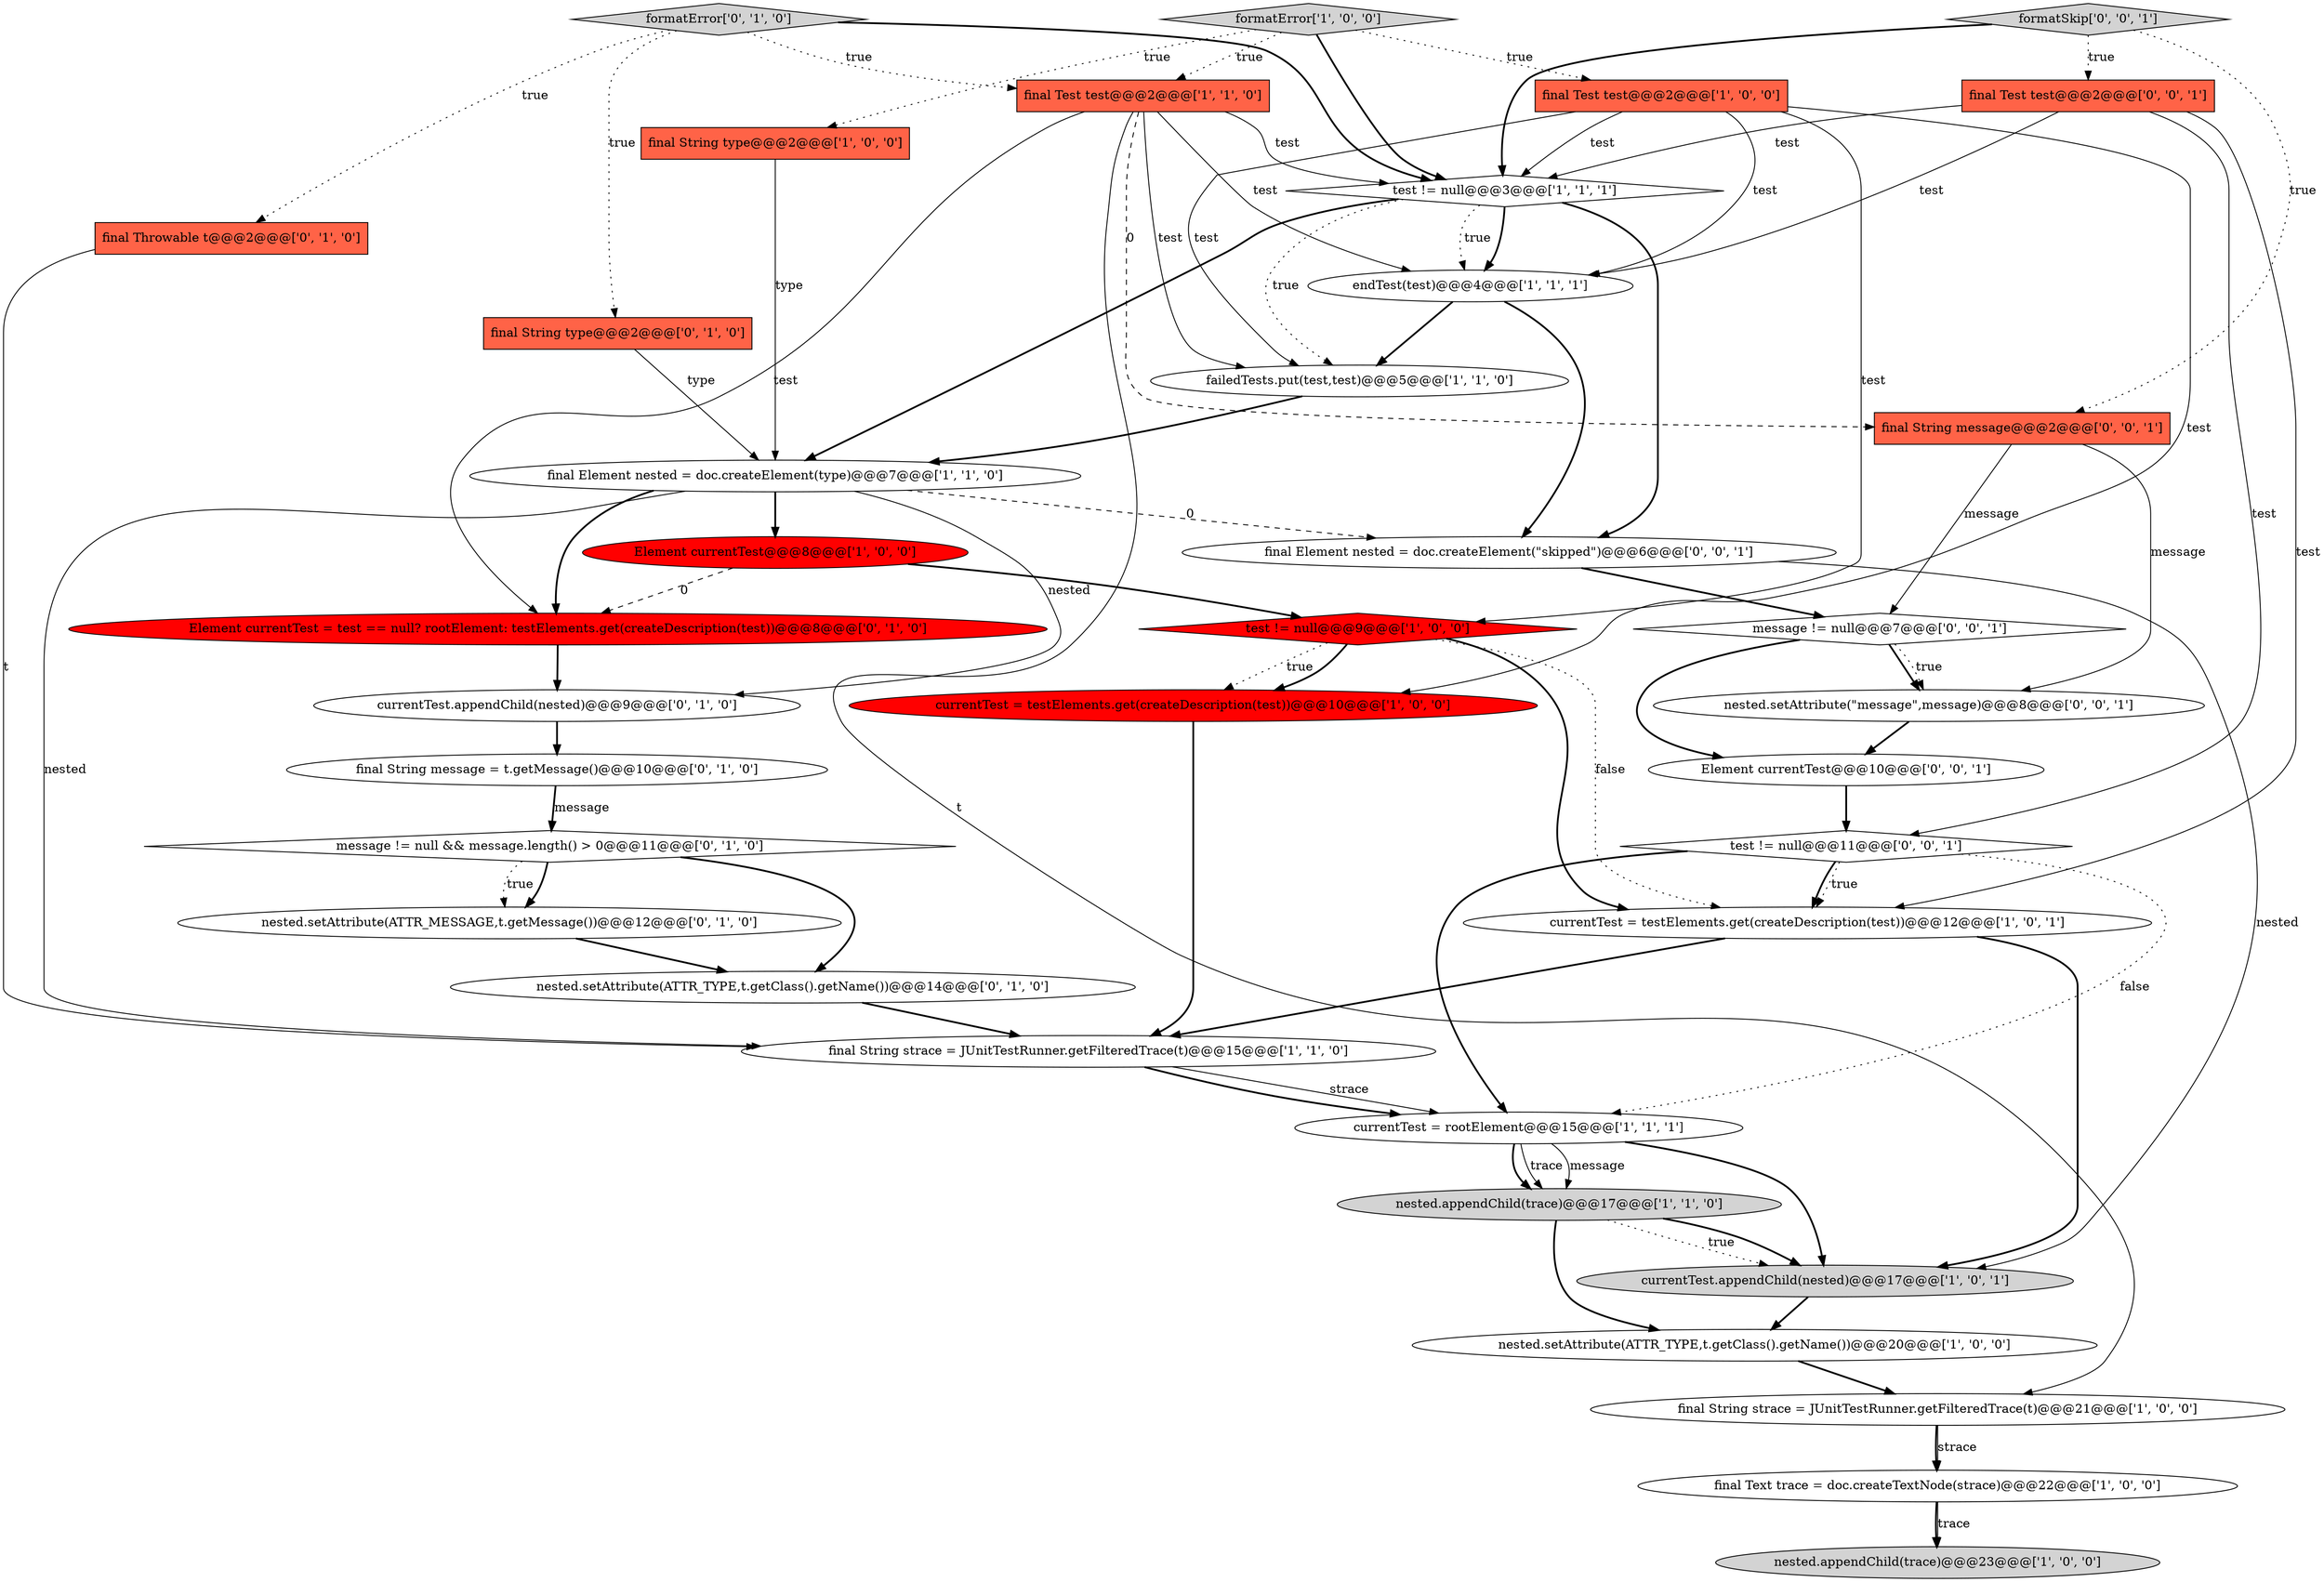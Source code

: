 digraph {
33 [style = filled, label = "nested.setAttribute(\"message\",message)@@@8@@@['0', '0', '1']", fillcolor = white, shape = ellipse image = "AAA0AAABBB3BBB"];
25 [style = filled, label = "nested.setAttribute(ATTR_MESSAGE,t.getMessage())@@@12@@@['0', '1', '0']", fillcolor = white, shape = ellipse image = "AAA0AAABBB2BBB"];
27 [style = filled, label = "nested.setAttribute(ATTR_TYPE,t.getClass().getName())@@@14@@@['0', '1', '0']", fillcolor = white, shape = ellipse image = "AAA0AAABBB2BBB"];
18 [style = filled, label = "endTest(test)@@@4@@@['1', '1', '1']", fillcolor = white, shape = ellipse image = "AAA0AAABBB1BBB"];
6 [style = filled, label = "currentTest.appendChild(nested)@@@17@@@['1', '0', '1']", fillcolor = lightgray, shape = ellipse image = "AAA0AAABBB1BBB"];
12 [style = filled, label = "currentTest = testElements.get(createDescription(test))@@@10@@@['1', '0', '0']", fillcolor = red, shape = ellipse image = "AAA1AAABBB1BBB"];
17 [style = filled, label = "final String strace = JUnitTestRunner.getFilteredTrace(t)@@@21@@@['1', '0', '0']", fillcolor = white, shape = ellipse image = "AAA0AAABBB1BBB"];
28 [style = filled, label = "final String type@@@2@@@['0', '1', '0']", fillcolor = tomato, shape = box image = "AAA0AAABBB2BBB"];
34 [style = filled, label = "final Test test@@@2@@@['0', '0', '1']", fillcolor = tomato, shape = box image = "AAA0AAABBB3BBB"];
2 [style = filled, label = "final Test test@@@2@@@['1', '0', '0']", fillcolor = tomato, shape = box image = "AAA0AAABBB1BBB"];
13 [style = filled, label = "currentTest = testElements.get(createDescription(test))@@@12@@@['1', '0', '1']", fillcolor = white, shape = ellipse image = "AAA0AAABBB1BBB"];
35 [style = filled, label = "final String message@@@2@@@['0', '0', '1']", fillcolor = tomato, shape = box image = "AAA0AAABBB3BBB"];
20 [style = filled, label = "final Throwable t@@@2@@@['0', '1', '0']", fillcolor = tomato, shape = box image = "AAA0AAABBB2BBB"];
29 [style = filled, label = "final Element nested = doc.createElement(\"skipped\")@@@6@@@['0', '0', '1']", fillcolor = white, shape = ellipse image = "AAA0AAABBB3BBB"];
7 [style = filled, label = "final String type@@@2@@@['1', '0', '0']", fillcolor = tomato, shape = box image = "AAA0AAABBB1BBB"];
0 [style = filled, label = "test != null@@@9@@@['1', '0', '0']", fillcolor = red, shape = diamond image = "AAA1AAABBB1BBB"];
9 [style = filled, label = "final Text trace = doc.createTextNode(strace)@@@22@@@['1', '0', '0']", fillcolor = white, shape = ellipse image = "AAA0AAABBB1BBB"];
26 [style = filled, label = "final String message = t.getMessage()@@@10@@@['0', '1', '0']", fillcolor = white, shape = ellipse image = "AAA0AAABBB2BBB"];
1 [style = filled, label = "currentTest = rootElement@@@15@@@['1', '1', '1']", fillcolor = white, shape = ellipse image = "AAA0AAABBB1BBB"];
31 [style = filled, label = "Element currentTest@@@10@@@['0', '0', '1']", fillcolor = white, shape = ellipse image = "AAA0AAABBB3BBB"];
22 [style = filled, label = "message != null && message.length() > 0@@@11@@@['0', '1', '0']", fillcolor = white, shape = diamond image = "AAA0AAABBB2BBB"];
15 [style = filled, label = "failedTests.put(test,test)@@@5@@@['1', '1', '0']", fillcolor = white, shape = ellipse image = "AAA0AAABBB1BBB"];
10 [style = filled, label = "final Element nested = doc.createElement(type)@@@7@@@['1', '1', '0']", fillcolor = white, shape = ellipse image = "AAA0AAABBB1BBB"];
4 [style = filled, label = "final String strace = JUnitTestRunner.getFilteredTrace(t)@@@15@@@['1', '1', '0']", fillcolor = white, shape = ellipse image = "AAA0AAABBB1BBB"];
14 [style = filled, label = "final Test test@@@2@@@['1', '1', '0']", fillcolor = tomato, shape = box image = "AAA0AAABBB1BBB"];
8 [style = filled, label = "test != null@@@3@@@['1', '1', '1']", fillcolor = white, shape = diamond image = "AAA0AAABBB1BBB"];
5 [style = filled, label = "Element currentTest@@@8@@@['1', '0', '0']", fillcolor = red, shape = ellipse image = "AAA1AAABBB1BBB"];
3 [style = filled, label = "formatError['1', '0', '0']", fillcolor = lightgray, shape = diamond image = "AAA0AAABBB1BBB"];
30 [style = filled, label = "test != null@@@11@@@['0', '0', '1']", fillcolor = white, shape = diamond image = "AAA0AAABBB3BBB"];
16 [style = filled, label = "nested.appendChild(trace)@@@17@@@['1', '1', '0']", fillcolor = lightgray, shape = ellipse image = "AAA0AAABBB1BBB"];
21 [style = filled, label = "currentTest.appendChild(nested)@@@9@@@['0', '1', '0']", fillcolor = white, shape = ellipse image = "AAA0AAABBB2BBB"];
24 [style = filled, label = "formatError['0', '1', '0']", fillcolor = lightgray, shape = diamond image = "AAA0AAABBB2BBB"];
11 [style = filled, label = "nested.setAttribute(ATTR_TYPE,t.getClass().getName())@@@20@@@['1', '0', '0']", fillcolor = white, shape = ellipse image = "AAA0AAABBB1BBB"];
32 [style = filled, label = "formatSkip['0', '0', '1']", fillcolor = lightgray, shape = diamond image = "AAA0AAABBB3BBB"];
36 [style = filled, label = "message != null@@@7@@@['0', '0', '1']", fillcolor = white, shape = diamond image = "AAA0AAABBB3BBB"];
23 [style = filled, label = "Element currentTest = test == null? rootElement: testElements.get(createDescription(test))@@@8@@@['0', '1', '0']", fillcolor = red, shape = ellipse image = "AAA1AAABBB2BBB"];
19 [style = filled, label = "nested.appendChild(trace)@@@23@@@['1', '0', '0']", fillcolor = lightgray, shape = ellipse image = "AAA0AAABBB1BBB"];
8->10 [style = bold, label=""];
0->12 [style = dotted, label="true"];
14->15 [style = solid, label="test"];
15->10 [style = bold, label=""];
30->13 [style = bold, label=""];
0->13 [style = bold, label=""];
17->9 [style = bold, label=""];
14->18 [style = solid, label="test"];
2->0 [style = solid, label="test"];
29->6 [style = solid, label="nested"];
26->22 [style = solid, label="message"];
20->4 [style = solid, label="t"];
36->33 [style = bold, label=""];
17->9 [style = solid, label="strace"];
35->33 [style = solid, label="message"];
26->22 [style = bold, label=""];
2->18 [style = solid, label="test"];
21->26 [style = bold, label=""];
5->0 [style = bold, label=""];
4->1 [style = solid, label="strace"];
34->8 [style = solid, label="test"];
6->11 [style = bold, label=""];
16->6 [style = dotted, label="true"];
31->30 [style = bold, label=""];
1->16 [style = solid, label="message"];
30->1 [style = dotted, label="false"];
35->36 [style = solid, label="message"];
14->8 [style = solid, label="test"];
29->36 [style = bold, label=""];
22->25 [style = bold, label=""];
2->8 [style = solid, label="test"];
3->7 [style = dotted, label="true"];
32->35 [style = dotted, label="true"];
8->18 [style = bold, label=""];
5->23 [style = dashed, label="0"];
16->6 [style = bold, label=""];
10->21 [style = solid, label="nested"];
36->31 [style = bold, label=""];
18->15 [style = bold, label=""];
14->23 [style = solid, label="test"];
10->29 [style = dashed, label="0"];
7->10 [style = solid, label="type"];
34->18 [style = solid, label="test"];
25->27 [style = bold, label=""];
2->12 [style = solid, label="test"];
10->4 [style = solid, label="nested"];
1->16 [style = bold, label=""];
8->18 [style = dotted, label="true"];
11->17 [style = bold, label=""];
14->35 [style = dashed, label="0"];
34->30 [style = solid, label="test"];
0->13 [style = dotted, label="false"];
24->8 [style = bold, label=""];
28->10 [style = solid, label="type"];
2->15 [style = solid, label="test"];
32->34 [style = dotted, label="true"];
0->12 [style = bold, label=""];
22->25 [style = dotted, label="true"];
8->15 [style = dotted, label="true"];
3->14 [style = dotted, label="true"];
32->8 [style = bold, label=""];
1->6 [style = bold, label=""];
30->13 [style = dotted, label="true"];
10->5 [style = bold, label=""];
10->23 [style = bold, label=""];
3->8 [style = bold, label=""];
24->20 [style = dotted, label="true"];
14->17 [style = solid, label="t"];
9->19 [style = bold, label=""];
9->19 [style = solid, label="trace"];
4->1 [style = bold, label=""];
13->6 [style = bold, label=""];
36->33 [style = dotted, label="true"];
34->13 [style = solid, label="test"];
16->11 [style = bold, label=""];
24->14 [style = dotted, label="true"];
30->1 [style = bold, label=""];
24->28 [style = dotted, label="true"];
27->4 [style = bold, label=""];
18->29 [style = bold, label=""];
12->4 [style = bold, label=""];
23->21 [style = bold, label=""];
22->27 [style = bold, label=""];
1->16 [style = solid, label="trace"];
33->31 [style = bold, label=""];
8->29 [style = bold, label=""];
3->2 [style = dotted, label="true"];
13->4 [style = bold, label=""];
}
